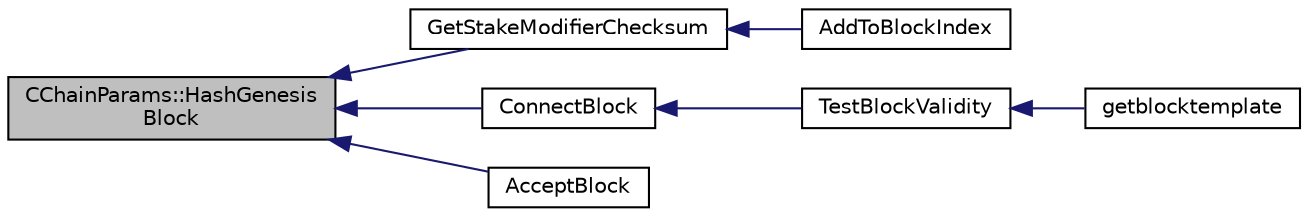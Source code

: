 digraph "CChainParams::HashGenesisBlock"
{
  edge [fontname="Helvetica",fontsize="10",labelfontname="Helvetica",labelfontsize="10"];
  node [fontname="Helvetica",fontsize="10",shape=record];
  rankdir="LR";
  Node90 [label="CChainParams::HashGenesis\lBlock",height=0.2,width=0.4,color="black", fillcolor="grey75", style="filled", fontcolor="black"];
  Node90 -> Node91 [dir="back",color="midnightblue",fontsize="10",style="solid",fontname="Helvetica"];
  Node91 [label="GetStakeModifierChecksum",height=0.2,width=0.4,color="black", fillcolor="white", style="filled",URL="$kernel_8h.html#abe84e84f5454fc09dca2044396daf59d"];
  Node91 -> Node92 [dir="back",color="midnightblue",fontsize="10",style="solid",fontname="Helvetica"];
  Node92 [label="AddToBlockIndex",height=0.2,width=0.4,color="black", fillcolor="white", style="filled",URL="$main_8cpp.html#acfdf6cde860f1f415882d69a562c40ee"];
  Node90 -> Node93 [dir="back",color="midnightblue",fontsize="10",style="solid",fontname="Helvetica"];
  Node93 [label="ConnectBlock",height=0.2,width=0.4,color="black", fillcolor="white", style="filled",URL="$main_8h.html#ad4ce8957600f6ee11bbf095226a8e83e",tooltip="Apply the effects of this block (with given index) on the UTXO set represented by coins..."];
  Node93 -> Node94 [dir="back",color="midnightblue",fontsize="10",style="solid",fontname="Helvetica"];
  Node94 [label="TestBlockValidity",height=0.2,width=0.4,color="black", fillcolor="white", style="filled",URL="$main_8h.html#aa778166224b25355c113d1706df12ffd",tooltip="Check a block is completely valid from start to finish (only works on top of our current best block..."];
  Node94 -> Node95 [dir="back",color="midnightblue",fontsize="10",style="solid",fontname="Helvetica"];
  Node95 [label="getblocktemplate",height=0.2,width=0.4,color="black", fillcolor="white", style="filled",URL="$rpcmining_8cpp.html#a27347eecedd59156c914fcb5ce488f9a"];
  Node90 -> Node96 [dir="back",color="midnightblue",fontsize="10",style="solid",fontname="Helvetica"];
  Node96 [label="AcceptBlock",height=0.2,width=0.4,color="black", fillcolor="white", style="filled",URL="$main_8h.html#a3bc38c5110e8f333cda5b88aa55ff59f",tooltip="Store block on disk. "];
}
